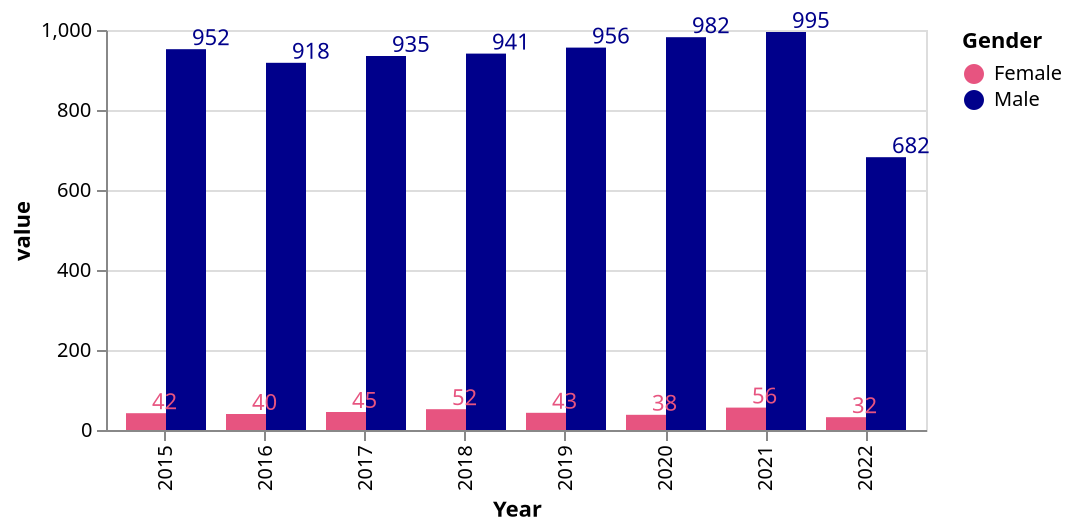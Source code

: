 {
    "$schema": "https://vega.github.io/schema/vega-lite/v5.json",
    "data": {
      "values": [
        {"Year":2015, "Gender": "Male", "value":952},
        {"Year":2015, "Gender": "Female", "value":42},
        {"Year":2016, "Gender": "Male", "value":918},
        {"Year":2016, "Gender": "Female", "value":40},
        {"Year":2017, "Gender": "Male", "value":935},
        {"Year":2017, "Gender": "Female", "value":45},
        {"Year":2018, "Gender": "Male", "value":941},
        {"Year":2018, "Gender": "Female", "value":52},
        {"Year":2019, "Gender": "Male", "value":956},
        {"Year":2019, "Gender": "Female", "value":43},
        {"Year":2020, "Gender": "Male", "value":982},
        {"Year":2020, "Gender": "Female", "value":38},
        {"Year":2021, "Gender": "Male", "value":995},
        {"Year":2021, "Gender": "Female", "value":56},
        {"Year":2022, "Gender": "Male", "value":682},
        {"Year":2022, "Gender": "Female", "value":32}
      ]
    },
    "layer": [{
    "mark": {"type": "bar", "tooltip":true}
    },{"mark": {"type": "text",
        "align": "left",
        "baseline": "bottom",
        "dx": 3},
    "encoding": {
        "text": {"field": "value", "type": "quantitative"}}}],
    "encoding": {
      "x": {"field": "Year"},
      "y": {"field": "value", "type": "quantitative"},
      "xOffset": {"field": "Gender"},
      "color": {"field": "Gender", "scale": {"range": ["#E75480", "#00008B"]}
    }
  }
  
  }